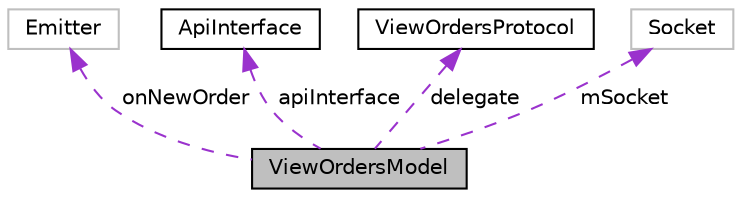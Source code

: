 digraph "ViewOrdersModel"
{
 // LATEX_PDF_SIZE
  edge [fontname="Helvetica",fontsize="10",labelfontname="Helvetica",labelfontsize="10"];
  node [fontname="Helvetica",fontsize="10",shape=record];
  Node1 [label="ViewOrdersModel",height=0.2,width=0.4,color="black", fillcolor="grey75", style="filled", fontcolor="black",tooltip="\"Brain\" for view orders"];
  Node2 -> Node1 [dir="back",color="darkorchid3",fontsize="10",style="dashed",label=" onNewOrder" ,fontname="Helvetica"];
  Node2 [label="Emitter",height=0.2,width=0.4,color="grey75", fillcolor="white", style="filled",tooltip=" "];
  Node3 -> Node1 [dir="back",color="darkorchid3",fontsize="10",style="dashed",label=" apiInterface" ,fontname="Helvetica"];
  Node3 [label="ApiInterface",height=0.2,width=0.4,color="black", fillcolor="white", style="filled",URL="$interfacecom_1_1example_1_1lmrs_1_1model_1_1ApiInterface.html",tooltip="Interface for communication between client(Android app) and server(API)"];
  Node4 -> Node1 [dir="back",color="darkorchid3",fontsize="10",style="dashed",label=" delegate" ,fontname="Helvetica"];
  Node4 [label="ViewOrdersProtocol",height=0.2,width=0.4,color="black", fillcolor="white", style="filled",URL="$interfacecom_1_1example_1_1lmrs_1_1model_1_1vieworders_1_1ViewOrdersProtocol.html",tooltip="Protocol for Deleage Pattern."];
  Node5 -> Node1 [dir="back",color="darkorchid3",fontsize="10",style="dashed",label=" mSocket" ,fontname="Helvetica"];
  Node5 [label="Socket",height=0.2,width=0.4,color="grey75", fillcolor="white", style="filled",tooltip=" "];
}
